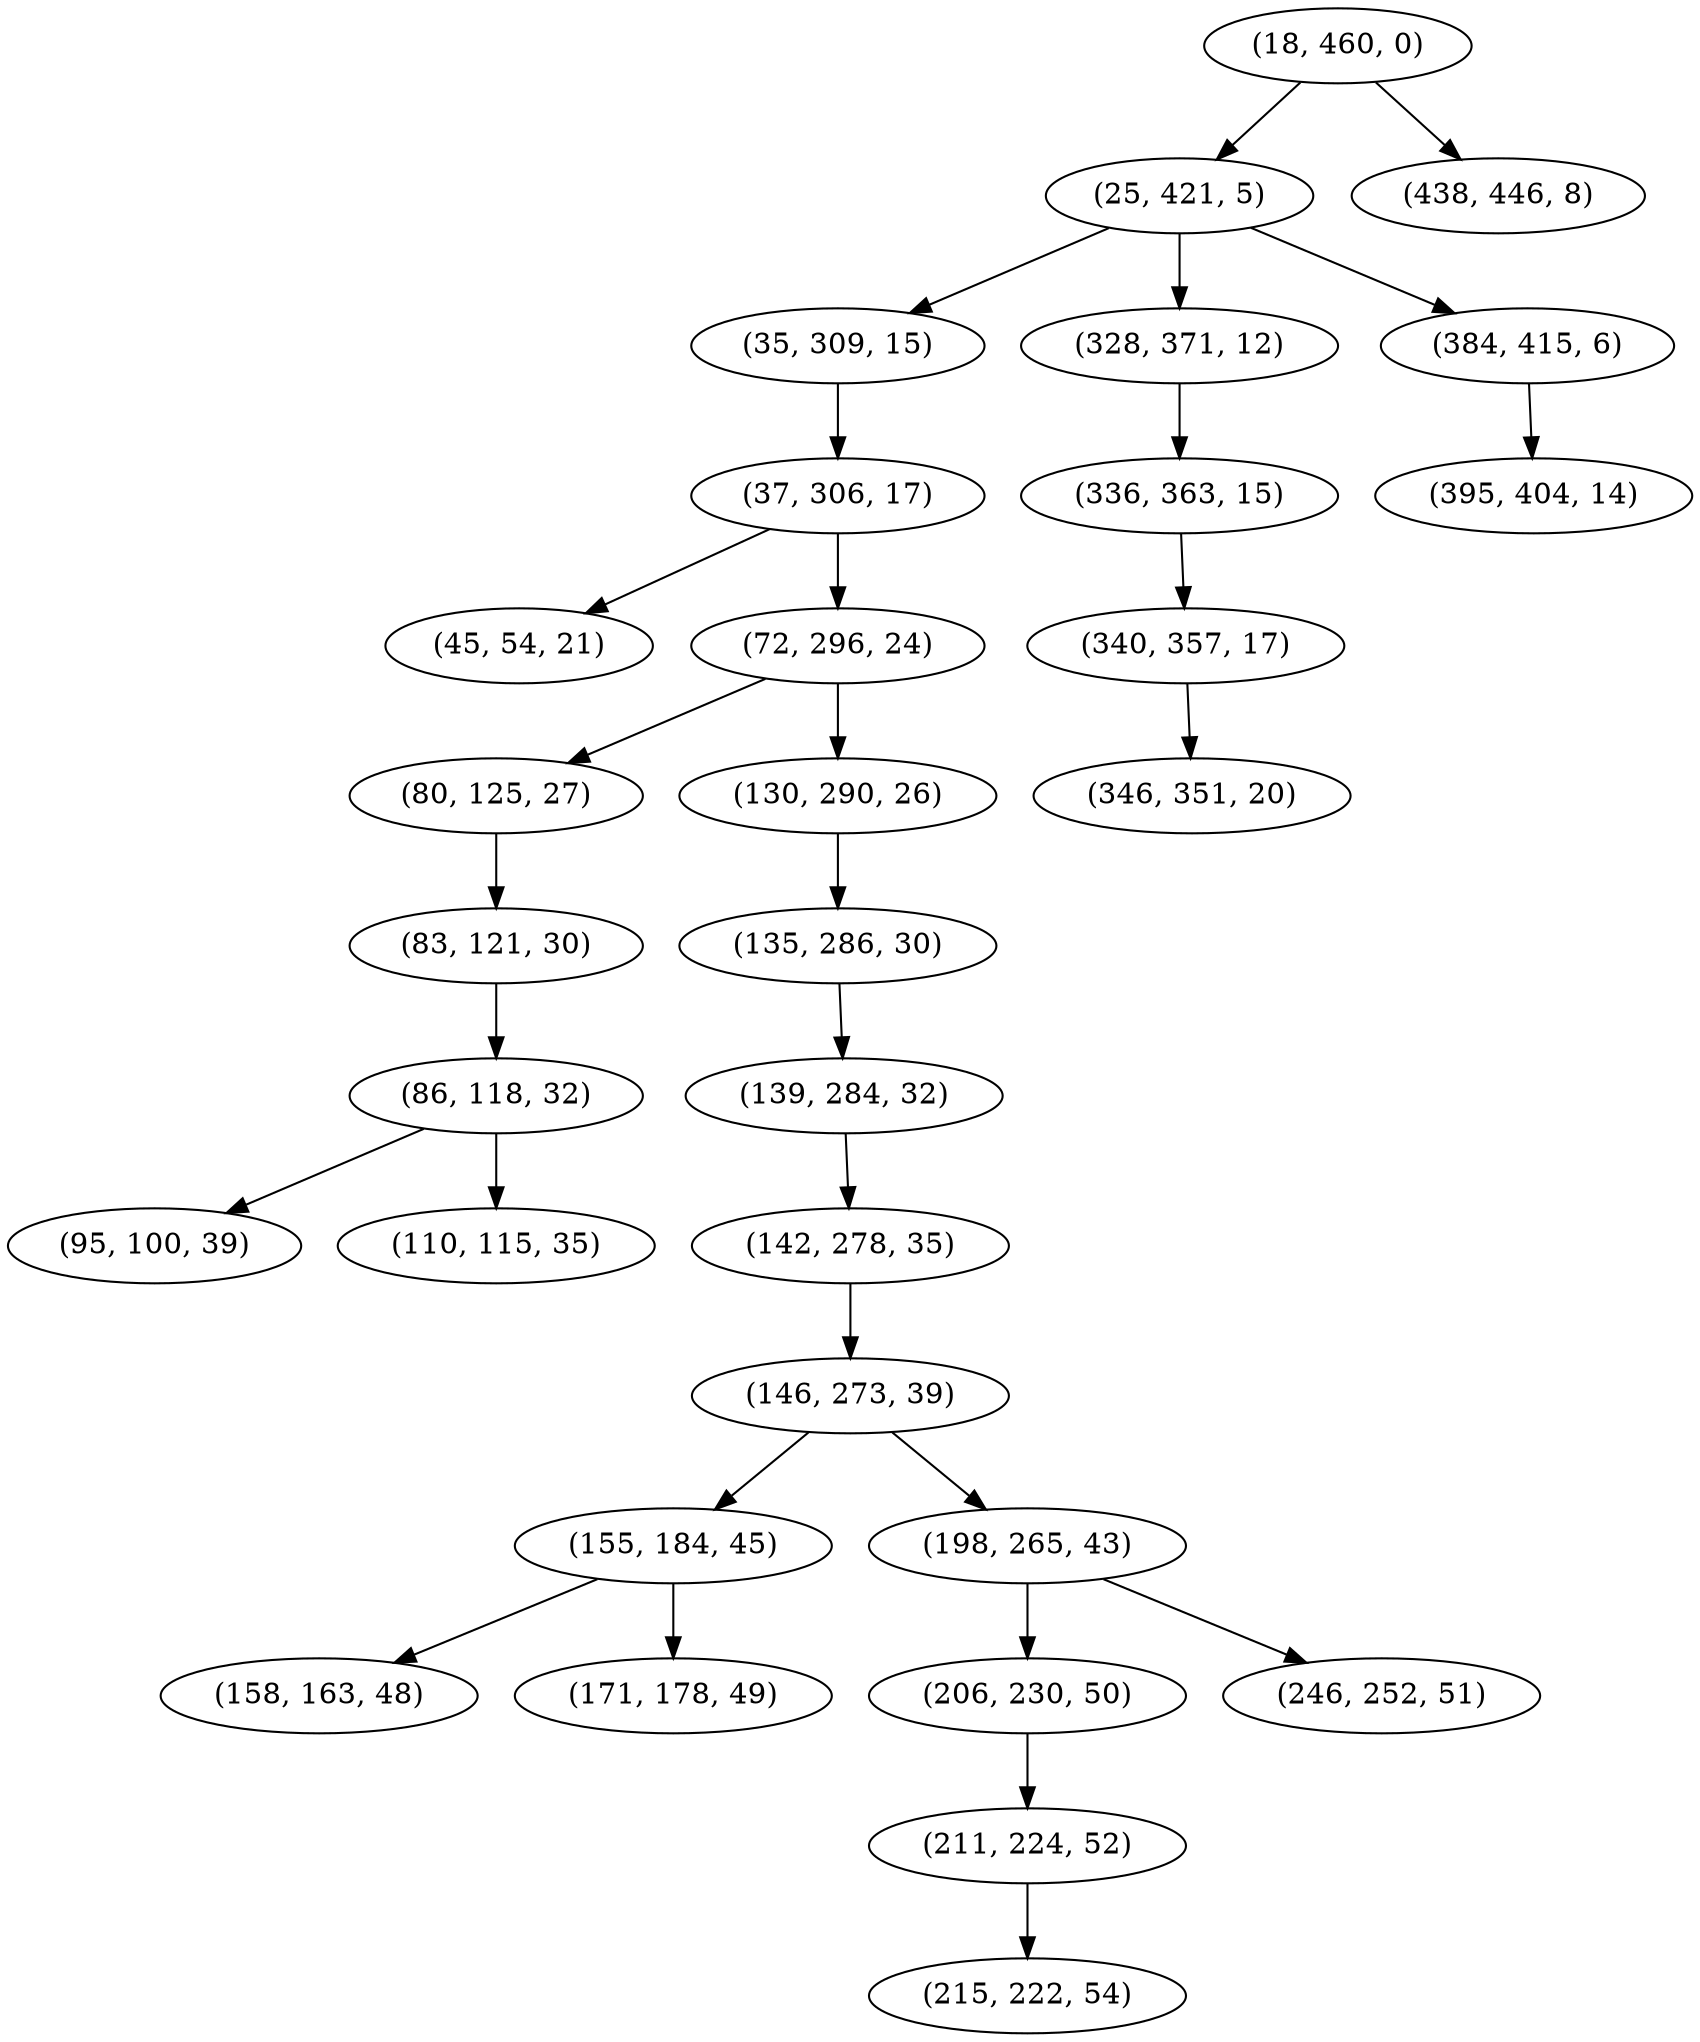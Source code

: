 digraph tree {
    "(18, 460, 0)";
    "(25, 421, 5)";
    "(35, 309, 15)";
    "(37, 306, 17)";
    "(45, 54, 21)";
    "(72, 296, 24)";
    "(80, 125, 27)";
    "(83, 121, 30)";
    "(86, 118, 32)";
    "(95, 100, 39)";
    "(110, 115, 35)";
    "(130, 290, 26)";
    "(135, 286, 30)";
    "(139, 284, 32)";
    "(142, 278, 35)";
    "(146, 273, 39)";
    "(155, 184, 45)";
    "(158, 163, 48)";
    "(171, 178, 49)";
    "(198, 265, 43)";
    "(206, 230, 50)";
    "(211, 224, 52)";
    "(215, 222, 54)";
    "(246, 252, 51)";
    "(328, 371, 12)";
    "(336, 363, 15)";
    "(340, 357, 17)";
    "(346, 351, 20)";
    "(384, 415, 6)";
    "(395, 404, 14)";
    "(438, 446, 8)";
    "(18, 460, 0)" -> "(25, 421, 5)";
    "(18, 460, 0)" -> "(438, 446, 8)";
    "(25, 421, 5)" -> "(35, 309, 15)";
    "(25, 421, 5)" -> "(328, 371, 12)";
    "(25, 421, 5)" -> "(384, 415, 6)";
    "(35, 309, 15)" -> "(37, 306, 17)";
    "(37, 306, 17)" -> "(45, 54, 21)";
    "(37, 306, 17)" -> "(72, 296, 24)";
    "(72, 296, 24)" -> "(80, 125, 27)";
    "(72, 296, 24)" -> "(130, 290, 26)";
    "(80, 125, 27)" -> "(83, 121, 30)";
    "(83, 121, 30)" -> "(86, 118, 32)";
    "(86, 118, 32)" -> "(95, 100, 39)";
    "(86, 118, 32)" -> "(110, 115, 35)";
    "(130, 290, 26)" -> "(135, 286, 30)";
    "(135, 286, 30)" -> "(139, 284, 32)";
    "(139, 284, 32)" -> "(142, 278, 35)";
    "(142, 278, 35)" -> "(146, 273, 39)";
    "(146, 273, 39)" -> "(155, 184, 45)";
    "(146, 273, 39)" -> "(198, 265, 43)";
    "(155, 184, 45)" -> "(158, 163, 48)";
    "(155, 184, 45)" -> "(171, 178, 49)";
    "(198, 265, 43)" -> "(206, 230, 50)";
    "(198, 265, 43)" -> "(246, 252, 51)";
    "(206, 230, 50)" -> "(211, 224, 52)";
    "(211, 224, 52)" -> "(215, 222, 54)";
    "(328, 371, 12)" -> "(336, 363, 15)";
    "(336, 363, 15)" -> "(340, 357, 17)";
    "(340, 357, 17)" -> "(346, 351, 20)";
    "(384, 415, 6)" -> "(395, 404, 14)";
}
